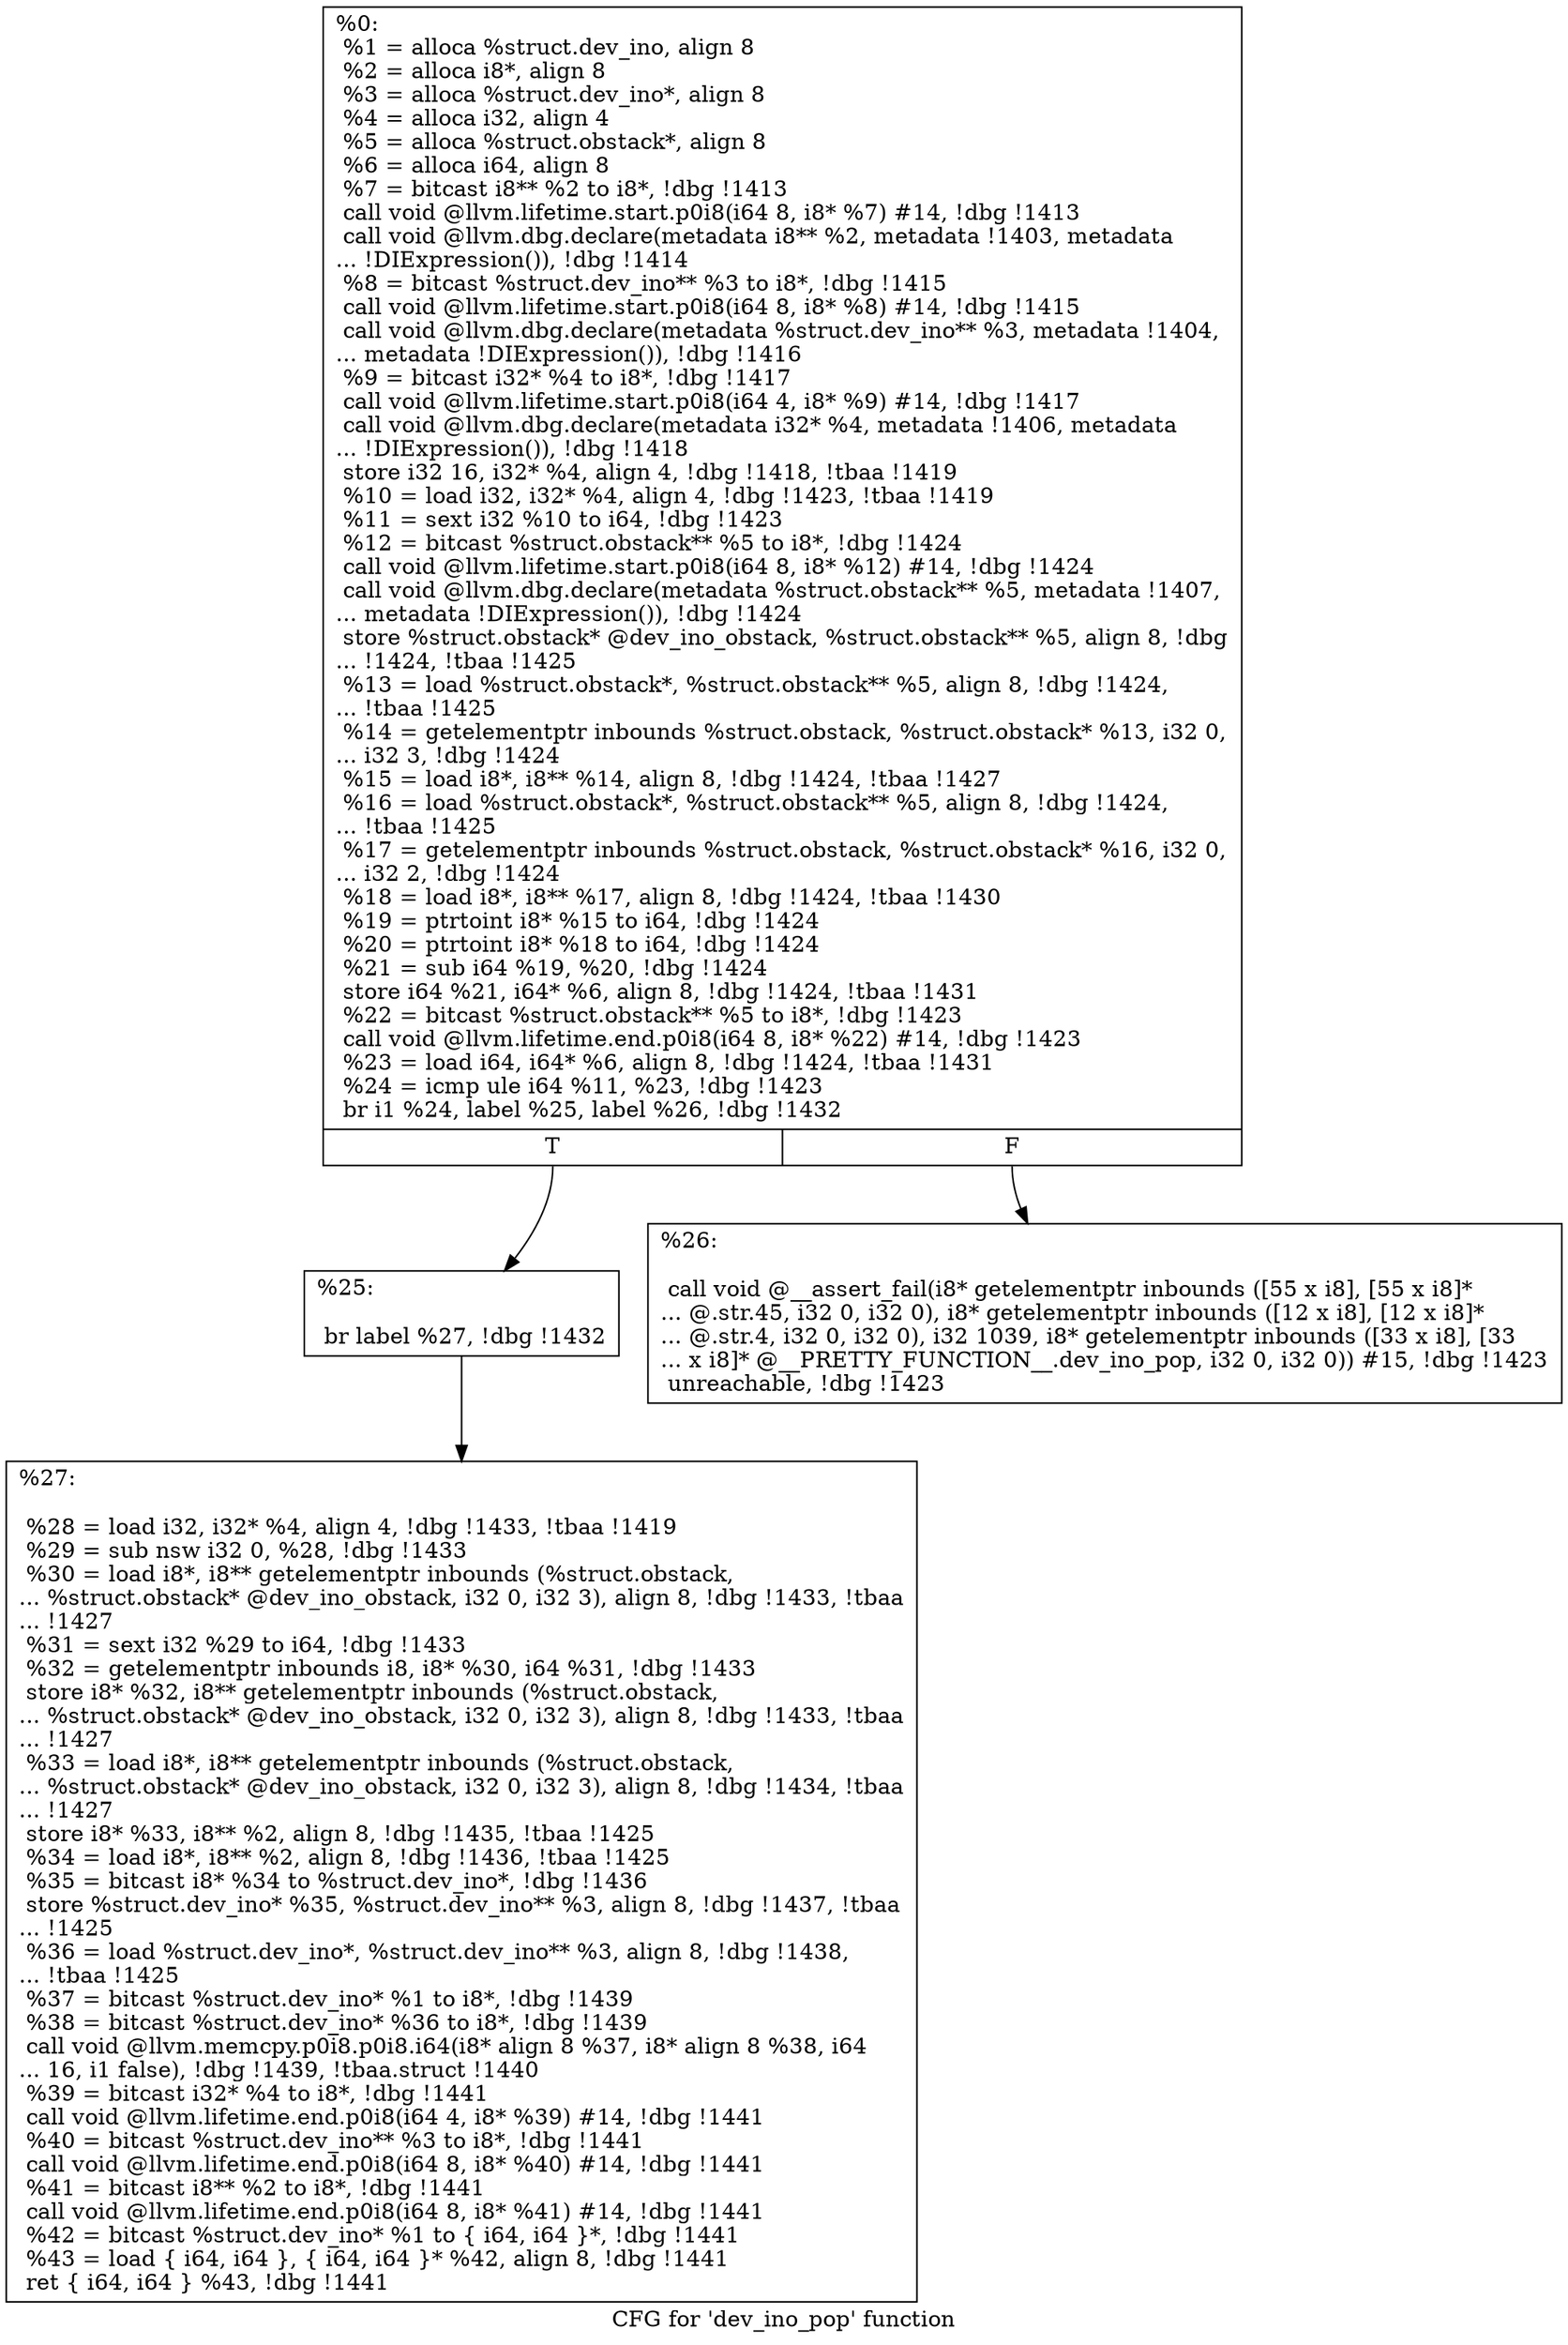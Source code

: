 digraph "CFG for 'dev_ino_pop' function" {
	label="CFG for 'dev_ino_pop' function";

	Node0x224c1c0 [shape=record,label="{%0:\l  %1 = alloca %struct.dev_ino, align 8\l  %2 = alloca i8*, align 8\l  %3 = alloca %struct.dev_ino*, align 8\l  %4 = alloca i32, align 4\l  %5 = alloca %struct.obstack*, align 8\l  %6 = alloca i64, align 8\l  %7 = bitcast i8** %2 to i8*, !dbg !1413\l  call void @llvm.lifetime.start.p0i8(i64 8, i8* %7) #14, !dbg !1413\l  call void @llvm.dbg.declare(metadata i8** %2, metadata !1403, metadata\l... !DIExpression()), !dbg !1414\l  %8 = bitcast %struct.dev_ino** %3 to i8*, !dbg !1415\l  call void @llvm.lifetime.start.p0i8(i64 8, i8* %8) #14, !dbg !1415\l  call void @llvm.dbg.declare(metadata %struct.dev_ino** %3, metadata !1404,\l... metadata !DIExpression()), !dbg !1416\l  %9 = bitcast i32* %4 to i8*, !dbg !1417\l  call void @llvm.lifetime.start.p0i8(i64 4, i8* %9) #14, !dbg !1417\l  call void @llvm.dbg.declare(metadata i32* %4, metadata !1406, metadata\l... !DIExpression()), !dbg !1418\l  store i32 16, i32* %4, align 4, !dbg !1418, !tbaa !1419\l  %10 = load i32, i32* %4, align 4, !dbg !1423, !tbaa !1419\l  %11 = sext i32 %10 to i64, !dbg !1423\l  %12 = bitcast %struct.obstack** %5 to i8*, !dbg !1424\l  call void @llvm.lifetime.start.p0i8(i64 8, i8* %12) #14, !dbg !1424\l  call void @llvm.dbg.declare(metadata %struct.obstack** %5, metadata !1407,\l... metadata !DIExpression()), !dbg !1424\l  store %struct.obstack* @dev_ino_obstack, %struct.obstack** %5, align 8, !dbg\l... !1424, !tbaa !1425\l  %13 = load %struct.obstack*, %struct.obstack** %5, align 8, !dbg !1424,\l... !tbaa !1425\l  %14 = getelementptr inbounds %struct.obstack, %struct.obstack* %13, i32 0,\l... i32 3, !dbg !1424\l  %15 = load i8*, i8** %14, align 8, !dbg !1424, !tbaa !1427\l  %16 = load %struct.obstack*, %struct.obstack** %5, align 8, !dbg !1424,\l... !tbaa !1425\l  %17 = getelementptr inbounds %struct.obstack, %struct.obstack* %16, i32 0,\l... i32 2, !dbg !1424\l  %18 = load i8*, i8** %17, align 8, !dbg !1424, !tbaa !1430\l  %19 = ptrtoint i8* %15 to i64, !dbg !1424\l  %20 = ptrtoint i8* %18 to i64, !dbg !1424\l  %21 = sub i64 %19, %20, !dbg !1424\l  store i64 %21, i64* %6, align 8, !dbg !1424, !tbaa !1431\l  %22 = bitcast %struct.obstack** %5 to i8*, !dbg !1423\l  call void @llvm.lifetime.end.p0i8(i64 8, i8* %22) #14, !dbg !1423\l  %23 = load i64, i64* %6, align 8, !dbg !1424, !tbaa !1431\l  %24 = icmp ule i64 %11, %23, !dbg !1423\l  br i1 %24, label %25, label %26, !dbg !1432\l|{<s0>T|<s1>F}}"];
	Node0x224c1c0:s0 -> Node0x224c240;
	Node0x224c1c0:s1 -> Node0x224c290;
	Node0x224c240 [shape=record,label="{%25:\l\l  br label %27, !dbg !1432\l}"];
	Node0x224c240 -> Node0x224c2e0;
	Node0x224c290 [shape=record,label="{%26:\l\l  call void @__assert_fail(i8* getelementptr inbounds ([55 x i8], [55 x i8]*\l... @.str.45, i32 0, i32 0), i8* getelementptr inbounds ([12 x i8], [12 x i8]*\l... @.str.4, i32 0, i32 0), i32 1039, i8* getelementptr inbounds ([33 x i8], [33\l... x i8]* @__PRETTY_FUNCTION__.dev_ino_pop, i32 0, i32 0)) #15, !dbg !1423\l  unreachable, !dbg !1423\l}"];
	Node0x224c2e0 [shape=record,label="{%27:\l\l  %28 = load i32, i32* %4, align 4, !dbg !1433, !tbaa !1419\l  %29 = sub nsw i32 0, %28, !dbg !1433\l  %30 = load i8*, i8** getelementptr inbounds (%struct.obstack,\l... %struct.obstack* @dev_ino_obstack, i32 0, i32 3), align 8, !dbg !1433, !tbaa\l... !1427\l  %31 = sext i32 %29 to i64, !dbg !1433\l  %32 = getelementptr inbounds i8, i8* %30, i64 %31, !dbg !1433\l  store i8* %32, i8** getelementptr inbounds (%struct.obstack,\l... %struct.obstack* @dev_ino_obstack, i32 0, i32 3), align 8, !dbg !1433, !tbaa\l... !1427\l  %33 = load i8*, i8** getelementptr inbounds (%struct.obstack,\l... %struct.obstack* @dev_ino_obstack, i32 0, i32 3), align 8, !dbg !1434, !tbaa\l... !1427\l  store i8* %33, i8** %2, align 8, !dbg !1435, !tbaa !1425\l  %34 = load i8*, i8** %2, align 8, !dbg !1436, !tbaa !1425\l  %35 = bitcast i8* %34 to %struct.dev_ino*, !dbg !1436\l  store %struct.dev_ino* %35, %struct.dev_ino** %3, align 8, !dbg !1437, !tbaa\l... !1425\l  %36 = load %struct.dev_ino*, %struct.dev_ino** %3, align 8, !dbg !1438,\l... !tbaa !1425\l  %37 = bitcast %struct.dev_ino* %1 to i8*, !dbg !1439\l  %38 = bitcast %struct.dev_ino* %36 to i8*, !dbg !1439\l  call void @llvm.memcpy.p0i8.p0i8.i64(i8* align 8 %37, i8* align 8 %38, i64\l... 16, i1 false), !dbg !1439, !tbaa.struct !1440\l  %39 = bitcast i32* %4 to i8*, !dbg !1441\l  call void @llvm.lifetime.end.p0i8(i64 4, i8* %39) #14, !dbg !1441\l  %40 = bitcast %struct.dev_ino** %3 to i8*, !dbg !1441\l  call void @llvm.lifetime.end.p0i8(i64 8, i8* %40) #14, !dbg !1441\l  %41 = bitcast i8** %2 to i8*, !dbg !1441\l  call void @llvm.lifetime.end.p0i8(i64 8, i8* %41) #14, !dbg !1441\l  %42 = bitcast %struct.dev_ino* %1 to \{ i64, i64 \}*, !dbg !1441\l  %43 = load \{ i64, i64 \}, \{ i64, i64 \}* %42, align 8, !dbg !1441\l  ret \{ i64, i64 \} %43, !dbg !1441\l}"];
}
